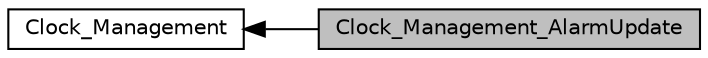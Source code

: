 digraph "Clock_Management_AlarmUpdate"
{
  edge [fontname="Helvetica",fontsize="10",labelfontname="Helvetica",labelfontsize="10"];
  node [fontname="Helvetica",fontsize="10",shape=record];
  rankdir=LR;
  Node1 [label="Clock_Management",height=0.2,width=0.4,color="black", fillcolor="white", style="filled",URL="$group___clock___management.html"];
  Node0 [label="Clock_Management_AlarmUpdate",height=0.2,width=0.4,color="black", fillcolor="grey75", style="filled", fontcolor="black"];
  Node1->Node0 [shape=plaintext, dir="back", style="solid"];
}
